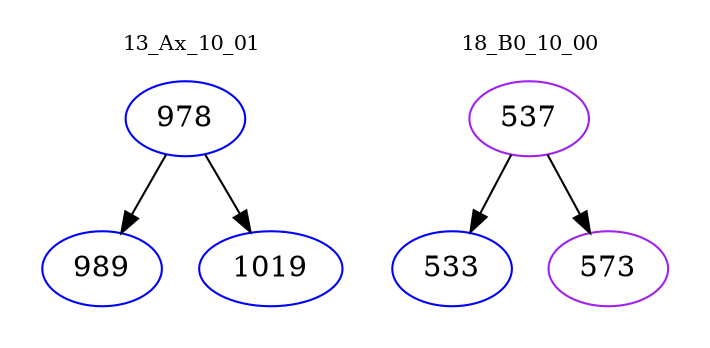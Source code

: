 digraph{
subgraph cluster_0 {
color = white
label = "13_Ax_10_01";
fontsize=10;
T0_978 [label="978", color="blue"]
T0_978 -> T0_989 [color="black"]
T0_989 [label="989", color="blue"]
T0_978 -> T0_1019 [color="black"]
T0_1019 [label="1019", color="blue"]
}
subgraph cluster_1 {
color = white
label = "18_B0_10_00";
fontsize=10;
T1_537 [label="537", color="purple"]
T1_537 -> T1_533 [color="black"]
T1_533 [label="533", color="blue"]
T1_537 -> T1_573 [color="black"]
T1_573 [label="573", color="purple"]
}
}
